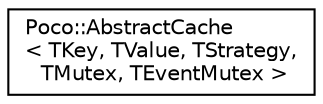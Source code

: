 digraph "Graphical Class Hierarchy"
{
 // LATEX_PDF_SIZE
  edge [fontname="Helvetica",fontsize="10",labelfontname="Helvetica",labelfontsize="10"];
  node [fontname="Helvetica",fontsize="10",shape=record];
  rankdir="LR";
  Node0 [label="Poco::AbstractCache\l\< TKey, TValue, TStrategy,\l TMutex, TEventMutex \>",height=0.2,width=0.4,color="black", fillcolor="white", style="filled",URL="$classPoco_1_1AbstractCache.html",tooltip="An AbstractCache is the interface of all caches."];
}
